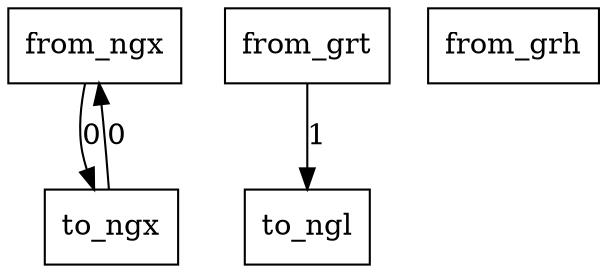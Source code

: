 digraph {
    graph [rankdir=TB
          ,bgcolor=transparent];
    node [shape=box
         ,fillcolor=white
         ,style=filled];
    0 [label=<from_ngx>];
    1 [label=<from_grt>];
    2 [label=<from_grh>];
    3 [label=<to_ngx>];
    4 [label=<to_ngl>];
    0 -> 3 [label=0];
    1 -> 4 [label=1];
    3 -> 0 [label=0];
}